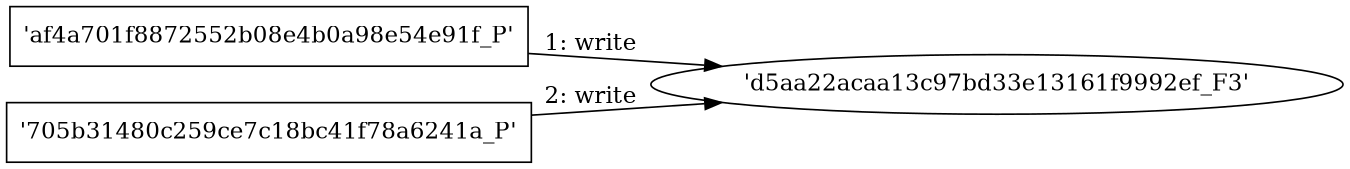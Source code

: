 digraph "D:\Learning\Paper\apt\基于CTI的攻击预警\Dataset\攻击图\ASGfromALLCTI\Trustworthy Computing Learning About Threats for Over 10 Years – Part 3.dot" {
rankdir="LR"
size="9"
fixedsize="false"
splines="true"
nodesep=0.3
ranksep=0
fontsize=10
overlap="scalexy"
engine= "neato"
	"'d5aa22acaa13c97bd33e13161f9992ef_F3'" [node_type=file shape=ellipse]
	"'af4a701f8872552b08e4b0a98e54e91f_P'" [node_type=Process shape=box]
	"'af4a701f8872552b08e4b0a98e54e91f_P'" -> "'d5aa22acaa13c97bd33e13161f9992ef_F3'" [label="1: write"]
	"'d5aa22acaa13c97bd33e13161f9992ef_F3'" [node_type=file shape=ellipse]
	"'705b31480c259ce7c18bc41f78a6241a_P'" [node_type=Process shape=box]
	"'705b31480c259ce7c18bc41f78a6241a_P'" -> "'d5aa22acaa13c97bd33e13161f9992ef_F3'" [label="2: write"]
}
